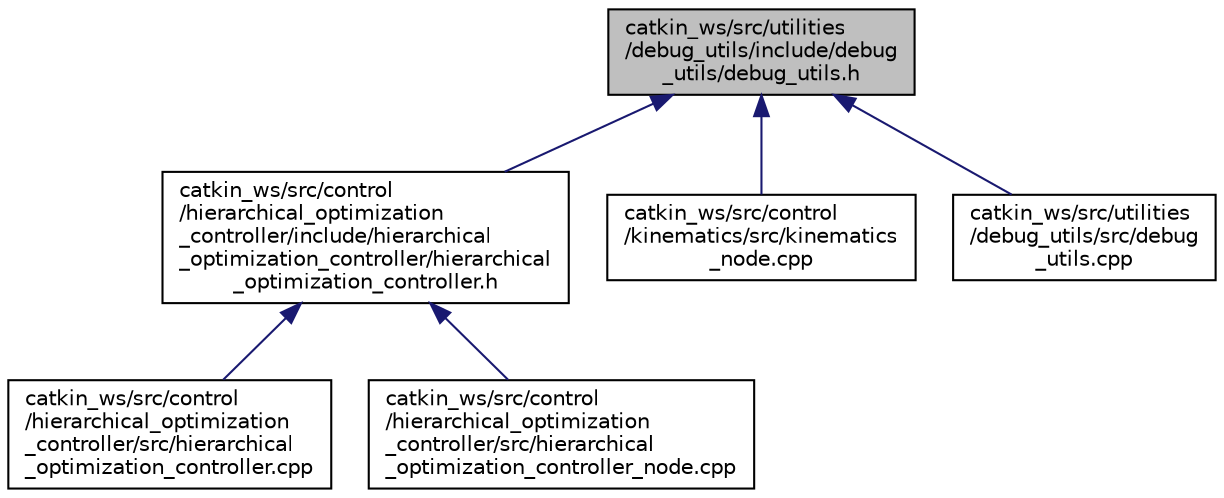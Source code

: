 digraph "catkin_ws/src/utilities/debug_utils/include/debug_utils/debug_utils.h"
{
 // LATEX_PDF_SIZE
  edge [fontname="Helvetica",fontsize="10",labelfontname="Helvetica",labelfontsize="10"];
  node [fontname="Helvetica",fontsize="10",shape=record];
  Node1 [label="catkin_ws/src/utilities\l/debug_utils/include/debug\l_utils/debug_utils.h",height=0.2,width=0.4,color="black", fillcolor="grey75", style="filled", fontcolor="black",tooltip=" "];
  Node1 -> Node2 [dir="back",color="midnightblue",fontsize="10",style="solid",fontname="Helvetica"];
  Node2 [label="catkin_ws/src/control\l/hierarchical_optimization\l_controller/include/hierarchical\l_optimization_controller/hierarchical\l_optimization_controller.h",height=0.2,width=0.4,color="black", fillcolor="white", style="filled",URL="$hierarchical__optimization__controller_8h.html",tooltip=" "];
  Node2 -> Node3 [dir="back",color="midnightblue",fontsize="10",style="solid",fontname="Helvetica"];
  Node3 [label="catkin_ws/src/control\l/hierarchical_optimization\l_controller/src/hierarchical\l_optimization_controller.cpp",height=0.2,width=0.4,color="black", fillcolor="white", style="filled",URL="$hierarchical__optimization__controller_8cpp.html",tooltip=" "];
  Node2 -> Node4 [dir="back",color="midnightblue",fontsize="10",style="solid",fontname="Helvetica"];
  Node4 [label="catkin_ws/src/control\l/hierarchical_optimization\l_controller/src/hierarchical\l_optimization_controller_node.cpp",height=0.2,width=0.4,color="black", fillcolor="white", style="filled",URL="$hierarchical__optimization__controller__node_8cpp.html",tooltip=" "];
  Node1 -> Node5 [dir="back",color="midnightblue",fontsize="10",style="solid",fontname="Helvetica"];
  Node5 [label="catkin_ws/src/control\l/kinematics/src/kinematics\l_node.cpp",height=0.2,width=0.4,color="black", fillcolor="white", style="filled",URL="$kinematics__node_8cpp.html",tooltip=" "];
  Node1 -> Node6 [dir="back",color="midnightblue",fontsize="10",style="solid",fontname="Helvetica"];
  Node6 [label="catkin_ws/src/utilities\l/debug_utils/src/debug\l_utils.cpp",height=0.2,width=0.4,color="black", fillcolor="white", style="filled",URL="$debug__utils_8cpp.html",tooltip=" "];
}
